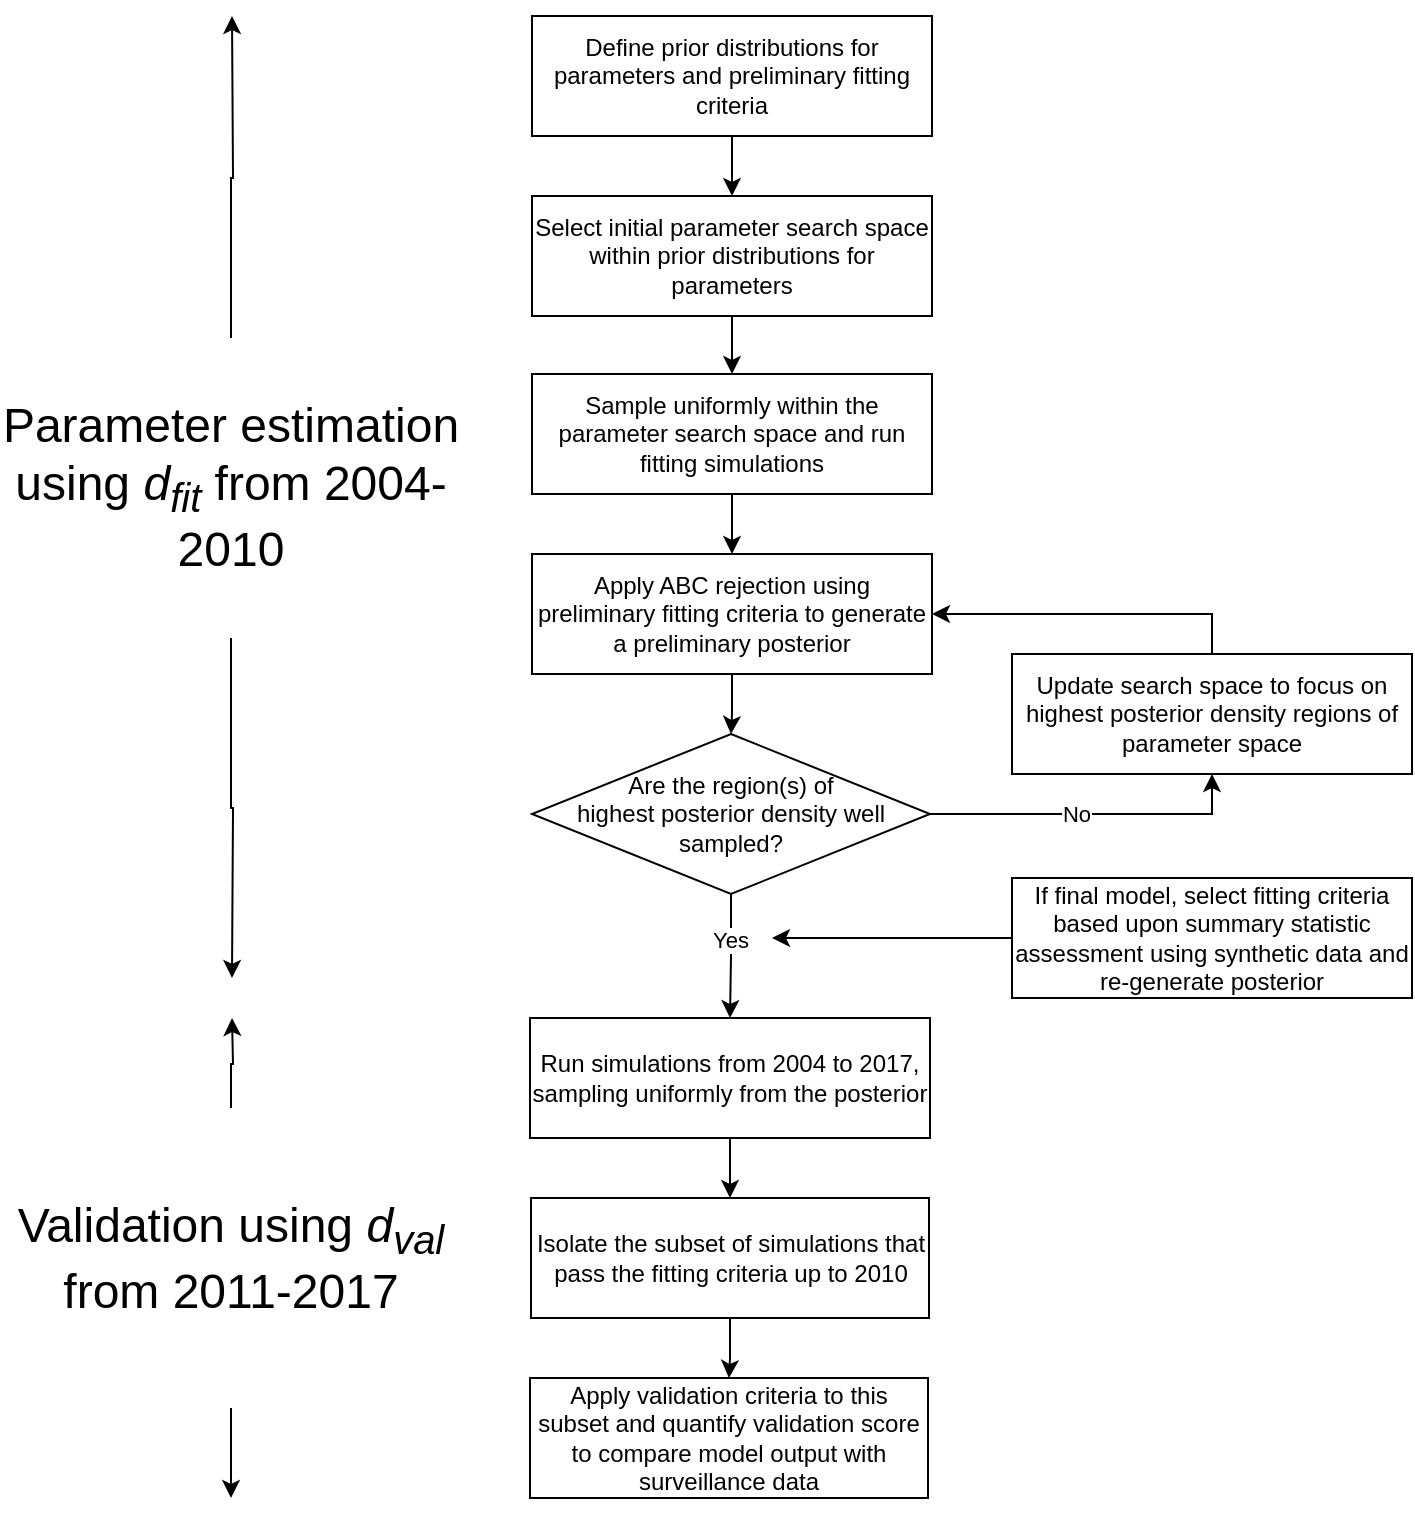 <mxfile version="17.4.2" type="device"><diagram id="tvgFGl8jF1GXXG0iyeaW" name="Page-1"><mxGraphModel dx="249" dy="166" grid="1" gridSize="10" guides="1" tooltips="1" connect="1" arrows="1" fold="1" page="1" pageScale="1" pageWidth="1169" pageHeight="1654" math="0" shadow="0"><root><mxCell id="0"/><mxCell id="1" parent="0"/><mxCell id="6Y9zXdrcLCXFfPo_gs_R-7" value="" style="edgeStyle=orthogonalEdgeStyle;rounded=0;orthogonalLoop=1;jettySize=auto;html=1;" parent="1" source="6Y9zXdrcLCXFfPo_gs_R-1" target="6Y9zXdrcLCXFfPo_gs_R-2" edge="1"><mxGeometry relative="1" as="geometry"/></mxCell><mxCell id="6Y9zXdrcLCXFfPo_gs_R-1" value="Define prior distributions for parameters and preliminary fitting criteria" style="rounded=0;whiteSpace=wrap;html=1;" parent="1" vertex="1"><mxGeometry x="320" y="99" width="200" height="60" as="geometry"/></mxCell><mxCell id="6Y9zXdrcLCXFfPo_gs_R-8" value="" style="edgeStyle=orthogonalEdgeStyle;rounded=0;orthogonalLoop=1;jettySize=auto;html=1;" parent="1" source="6Y9zXdrcLCXFfPo_gs_R-2" target="6Y9zXdrcLCXFfPo_gs_R-3" edge="1"><mxGeometry relative="1" as="geometry"/></mxCell><mxCell id="6Y9zXdrcLCXFfPo_gs_R-2" value="Select initial parameter search space within prior distributions for parameters" style="rounded=0;whiteSpace=wrap;html=1;" parent="1" vertex="1"><mxGeometry x="320" y="189" width="200" height="60" as="geometry"/></mxCell><mxCell id="6Y9zXdrcLCXFfPo_gs_R-9" value="" style="edgeStyle=orthogonalEdgeStyle;rounded=0;orthogonalLoop=1;jettySize=auto;html=1;" parent="1" source="6Y9zXdrcLCXFfPo_gs_R-3" target="6Y9zXdrcLCXFfPo_gs_R-4" edge="1"><mxGeometry relative="1" as="geometry"/></mxCell><mxCell id="6Y9zXdrcLCXFfPo_gs_R-3" value="Sample uniformly within the parameter search space and run fitting simulations" style="rounded=0;whiteSpace=wrap;html=1;" parent="1" vertex="1"><mxGeometry x="320" y="278" width="200" height="60" as="geometry"/></mxCell><mxCell id="GMnJFkNBQ630-ytr_2Kf-4" value="" style="edgeStyle=orthogonalEdgeStyle;rounded=0;orthogonalLoop=1;jettySize=auto;html=1;" parent="1" source="6Y9zXdrcLCXFfPo_gs_R-4" target="GMnJFkNBQ630-ytr_2Kf-3" edge="1"><mxGeometry relative="1" as="geometry"/></mxCell><mxCell id="6Y9zXdrcLCXFfPo_gs_R-4" value="Apply ABC rejection using preliminary fitting criteria to generate a preliminary posterior" style="rounded=0;whiteSpace=wrap;html=1;" parent="1" vertex="1"><mxGeometry x="320" y="368" width="200" height="60" as="geometry"/></mxCell><mxCell id="GMnJFkNBQ630-ytr_2Kf-11" style="edgeStyle=orthogonalEdgeStyle;rounded=0;orthogonalLoop=1;jettySize=auto;html=1;entryX=1;entryY=0.5;entryDx=0;entryDy=0;" parent="1" source="6Y9zXdrcLCXFfPo_gs_R-6" target="6Y9zXdrcLCXFfPo_gs_R-4" edge="1"><mxGeometry relative="1" as="geometry"><Array as="points"><mxPoint x="660" y="398"/></Array></mxGeometry></mxCell><mxCell id="6Y9zXdrcLCXFfPo_gs_R-6" value="&lt;span&gt;Update search space to focus on highest posterior density regions of parameter space&lt;/span&gt;" style="rounded=0;whiteSpace=wrap;html=1;" parent="1" vertex="1"><mxGeometry x="560" y="418" width="200" height="60" as="geometry"/></mxCell><mxCell id="1EI6Er8HOrNrUSg8JMT_-1" style="edgeStyle=orthogonalEdgeStyle;rounded=0;orthogonalLoop=1;jettySize=auto;html=1;" parent="1" source="6Y9zXdrcLCXFfPo_gs_R-14" edge="1"><mxGeometry relative="1" as="geometry"><mxPoint x="170" y="99" as="targetPoint"/></mxGeometry></mxCell><mxCell id="hTROXwSgvI8jUj2P8SEI-3" style="edgeStyle=orthogonalEdgeStyle;rounded=0;orthogonalLoop=1;jettySize=auto;html=1;" edge="1" parent="1" source="6Y9zXdrcLCXFfPo_gs_R-14"><mxGeometry relative="1" as="geometry"><mxPoint x="170" y="580" as="targetPoint"/></mxGeometry></mxCell><mxCell id="6Y9zXdrcLCXFfPo_gs_R-14" value="&lt;font style=&quot;font-size: 24px&quot;&gt;Parameter estimation using &lt;i&gt;d&lt;sub&gt;fit&lt;/sub&gt;&lt;/i&gt; from 2004-2010&lt;/font&gt;" style="text;html=1;strokeColor=none;fillColor=none;align=center;verticalAlign=middle;whiteSpace=wrap;rounded=0;" parent="1" vertex="1"><mxGeometry x="54" y="260" width="231" height="150" as="geometry"/></mxCell><mxCell id="6Y9zXdrcLCXFfPo_gs_R-22" value="" style="edgeStyle=orthogonalEdgeStyle;rounded=0;orthogonalLoop=1;jettySize=auto;html=1;fontSize=12;endArrow=classic;endFill=1;" parent="1" source="6Y9zXdrcLCXFfPo_gs_R-18" target="6Y9zXdrcLCXFfPo_gs_R-20" edge="1"><mxGeometry relative="1" as="geometry"/></mxCell><mxCell id="6Y9zXdrcLCXFfPo_gs_R-18" value="Run simulations from 2004 to 2017, sampling uniformly from the posterior" style="rounded=0;whiteSpace=wrap;html=1;" parent="1" vertex="1"><mxGeometry x="319" y="600" width="200" height="60" as="geometry"/></mxCell><mxCell id="6Y9zXdrcLCXFfPo_gs_R-23" value="" style="edgeStyle=orthogonalEdgeStyle;rounded=0;orthogonalLoop=1;jettySize=auto;html=1;fontSize=12;endArrow=classic;endFill=1;" parent="1" source="6Y9zXdrcLCXFfPo_gs_R-20" target="6Y9zXdrcLCXFfPo_gs_R-21" edge="1"><mxGeometry relative="1" as="geometry"/></mxCell><mxCell id="6Y9zXdrcLCXFfPo_gs_R-20" value="Isolate the subset of simulations that pass the fitting criteria up to 2010" style="rounded=0;whiteSpace=wrap;html=1;fontSize=12;" parent="1" vertex="1"><mxGeometry x="319.5" y="690" width="199" height="60" as="geometry"/></mxCell><mxCell id="6Y9zXdrcLCXFfPo_gs_R-21" value="Apply validation criteria to this subset and quantify validation score to compare model output with surveillance data" style="rounded=0;whiteSpace=wrap;html=1;fontSize=12;" parent="1" vertex="1"><mxGeometry x="319" y="780" width="199" height="60" as="geometry"/></mxCell><mxCell id="1EI6Er8HOrNrUSg8JMT_-3" style="edgeStyle=orthogonalEdgeStyle;rounded=0;orthogonalLoop=1;jettySize=auto;html=1;" parent="1" source="6Y9zXdrcLCXFfPo_gs_R-24" edge="1"><mxGeometry relative="1" as="geometry"><mxPoint x="170" y="600" as="targetPoint"/></mxGeometry></mxCell><mxCell id="hTROXwSgvI8jUj2P8SEI-4" style="edgeStyle=orthogonalEdgeStyle;rounded=0;orthogonalLoop=1;jettySize=auto;html=1;" edge="1" parent="1" source="6Y9zXdrcLCXFfPo_gs_R-24"><mxGeometry relative="1" as="geometry"><mxPoint x="169.5" y="840" as="targetPoint"/></mxGeometry></mxCell><mxCell id="6Y9zXdrcLCXFfPo_gs_R-24" value="&lt;font style=&quot;font-size: 24px&quot;&gt;Validation using &lt;i&gt;d&lt;sub&gt;val&lt;/sub&gt;&lt;/i&gt; from 2011-2017&lt;/font&gt;" style="text;html=1;strokeColor=none;fillColor=none;align=center;verticalAlign=middle;whiteSpace=wrap;rounded=0;" parent="1" vertex="1"><mxGeometry x="54" y="645" width="231" height="150" as="geometry"/></mxCell><mxCell id="hTROXwSgvI8jUj2P8SEI-2" style="edgeStyle=orthogonalEdgeStyle;rounded=0;orthogonalLoop=1;jettySize=auto;html=1;" edge="1" parent="1" source="GMnJFkNBQ630-ytr_2Kf-1"><mxGeometry relative="1" as="geometry"><mxPoint x="440" y="560" as="targetPoint"/></mxGeometry></mxCell><mxCell id="GMnJFkNBQ630-ytr_2Kf-1" value="If final model, select fitting criteria based upon summary statistic assessment using synthetic data and re-generate posterior" style="rounded=0;whiteSpace=wrap;html=1;" parent="1" vertex="1"><mxGeometry x="560" y="530" width="200" height="60" as="geometry"/></mxCell><mxCell id="GMnJFkNBQ630-ytr_2Kf-8" style="edgeStyle=orthogonalEdgeStyle;rounded=0;orthogonalLoop=1;jettySize=auto;html=1;entryX=0.5;entryY=1;entryDx=0;entryDy=0;" parent="1" source="GMnJFkNBQ630-ytr_2Kf-3" target="6Y9zXdrcLCXFfPo_gs_R-6" edge="1"><mxGeometry relative="1" as="geometry"/></mxCell><mxCell id="GMnJFkNBQ630-ytr_2Kf-10" value="No" style="edgeLabel;html=1;align=center;verticalAlign=middle;resizable=0;points=[];" parent="GMnJFkNBQ630-ytr_2Kf-8" vertex="1" connectable="0"><mxGeometry x="-0.092" relative="1" as="geometry"><mxPoint as="offset"/></mxGeometry></mxCell><mxCell id="1EI6Er8HOrNrUSg8JMT_-10" value="" style="edgeStyle=orthogonalEdgeStyle;rounded=0;orthogonalLoop=1;jettySize=auto;html=1;entryX=0.5;entryY=0;entryDx=0;entryDy=0;" parent="1" source="GMnJFkNBQ630-ytr_2Kf-3" target="6Y9zXdrcLCXFfPo_gs_R-18" edge="1"><mxGeometry relative="1" as="geometry"><mxPoint x="419.484" y="569.006" as="targetPoint"/></mxGeometry></mxCell><mxCell id="1EI6Er8HOrNrUSg8JMT_-21" value="Yes" style="edgeLabel;html=1;align=center;verticalAlign=middle;resizable=0;points=[];" parent="1EI6Er8HOrNrUSg8JMT_-10" vertex="1" connectable="0"><mxGeometry x="0.209" y="1" relative="1" as="geometry"><mxPoint x="-1" y="-15" as="offset"/></mxGeometry></mxCell><mxCell id="GMnJFkNBQ630-ytr_2Kf-3" value="Are the region(s) of &lt;br&gt;highest posterior density well &lt;br&gt;sampled?" style="rhombus;whiteSpace=wrap;html=1;" parent="1" vertex="1"><mxGeometry x="320" y="458" width="199" height="80" as="geometry"/></mxCell></root></mxGraphModel></diagram></mxfile>